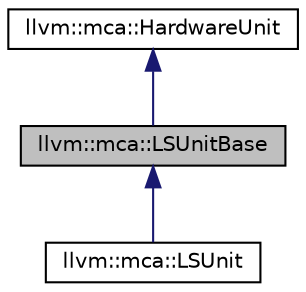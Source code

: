 digraph "llvm::mca::LSUnitBase"
{
 // LATEX_PDF_SIZE
  bgcolor="transparent";
  edge [fontname="Helvetica",fontsize="10",labelfontname="Helvetica",labelfontsize="10"];
  node [fontname="Helvetica",fontsize="10",shape=record];
  Node1 [label="llvm::mca::LSUnitBase",height=0.2,width=0.4,color="black", fillcolor="grey75", style="filled", fontcolor="black",tooltip="Abstract base interface for LS (load/store) units in llvm-mca."];
  Node2 -> Node1 [dir="back",color="midnightblue",fontsize="10",style="solid",fontname="Helvetica"];
  Node2 [label="llvm::mca::HardwareUnit",height=0.2,width=0.4,color="black",URL="$classllvm_1_1mca_1_1HardwareUnit.html",tooltip=" "];
  Node1 -> Node3 [dir="back",color="midnightblue",fontsize="10",style="solid",fontname="Helvetica"];
  Node3 [label="llvm::mca::LSUnit",height=0.2,width=0.4,color="black",URL="$classllvm_1_1mca_1_1LSUnit.html",tooltip="Default Load/Store Unit (LS Unit) for simulated processors."];
}
